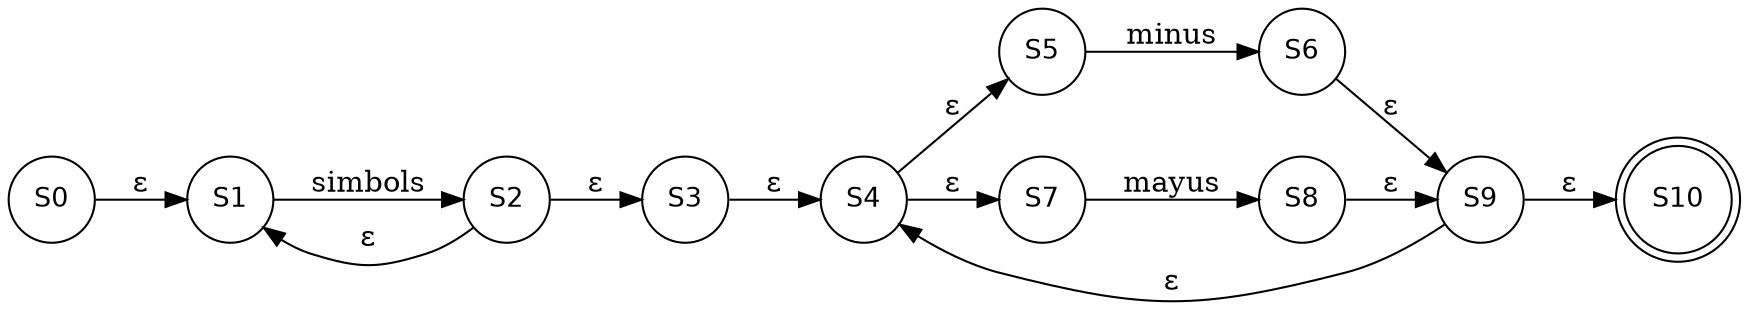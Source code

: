  digraph G {
    node [shape=circle fontsize=13 fontname = "helvetica"];
    nodesep=0.4;
    ranksep=0.5;
    rankdir=LR;

S0 -> S1 [label="ε"];
S2 -> S3 [label="ε"];
S2 -> S1 [label="ε"];
S1 -> S2 [label="simbols"];
S3 -> S4 [label="ε"];
S9 -> S10 [label="ε"];
S9 -> S4 [label="ε"];
S4 -> S5 [label="ε"];
S4 -> S7 [label="ε"];
S6 -> S9 [label="ε"];
S8 -> S9 [label="ε"];
S5 -> S6 [label="minus"];
S7 -> S8 [label="mayus"];
S10 [shape=doublecircle];
}
